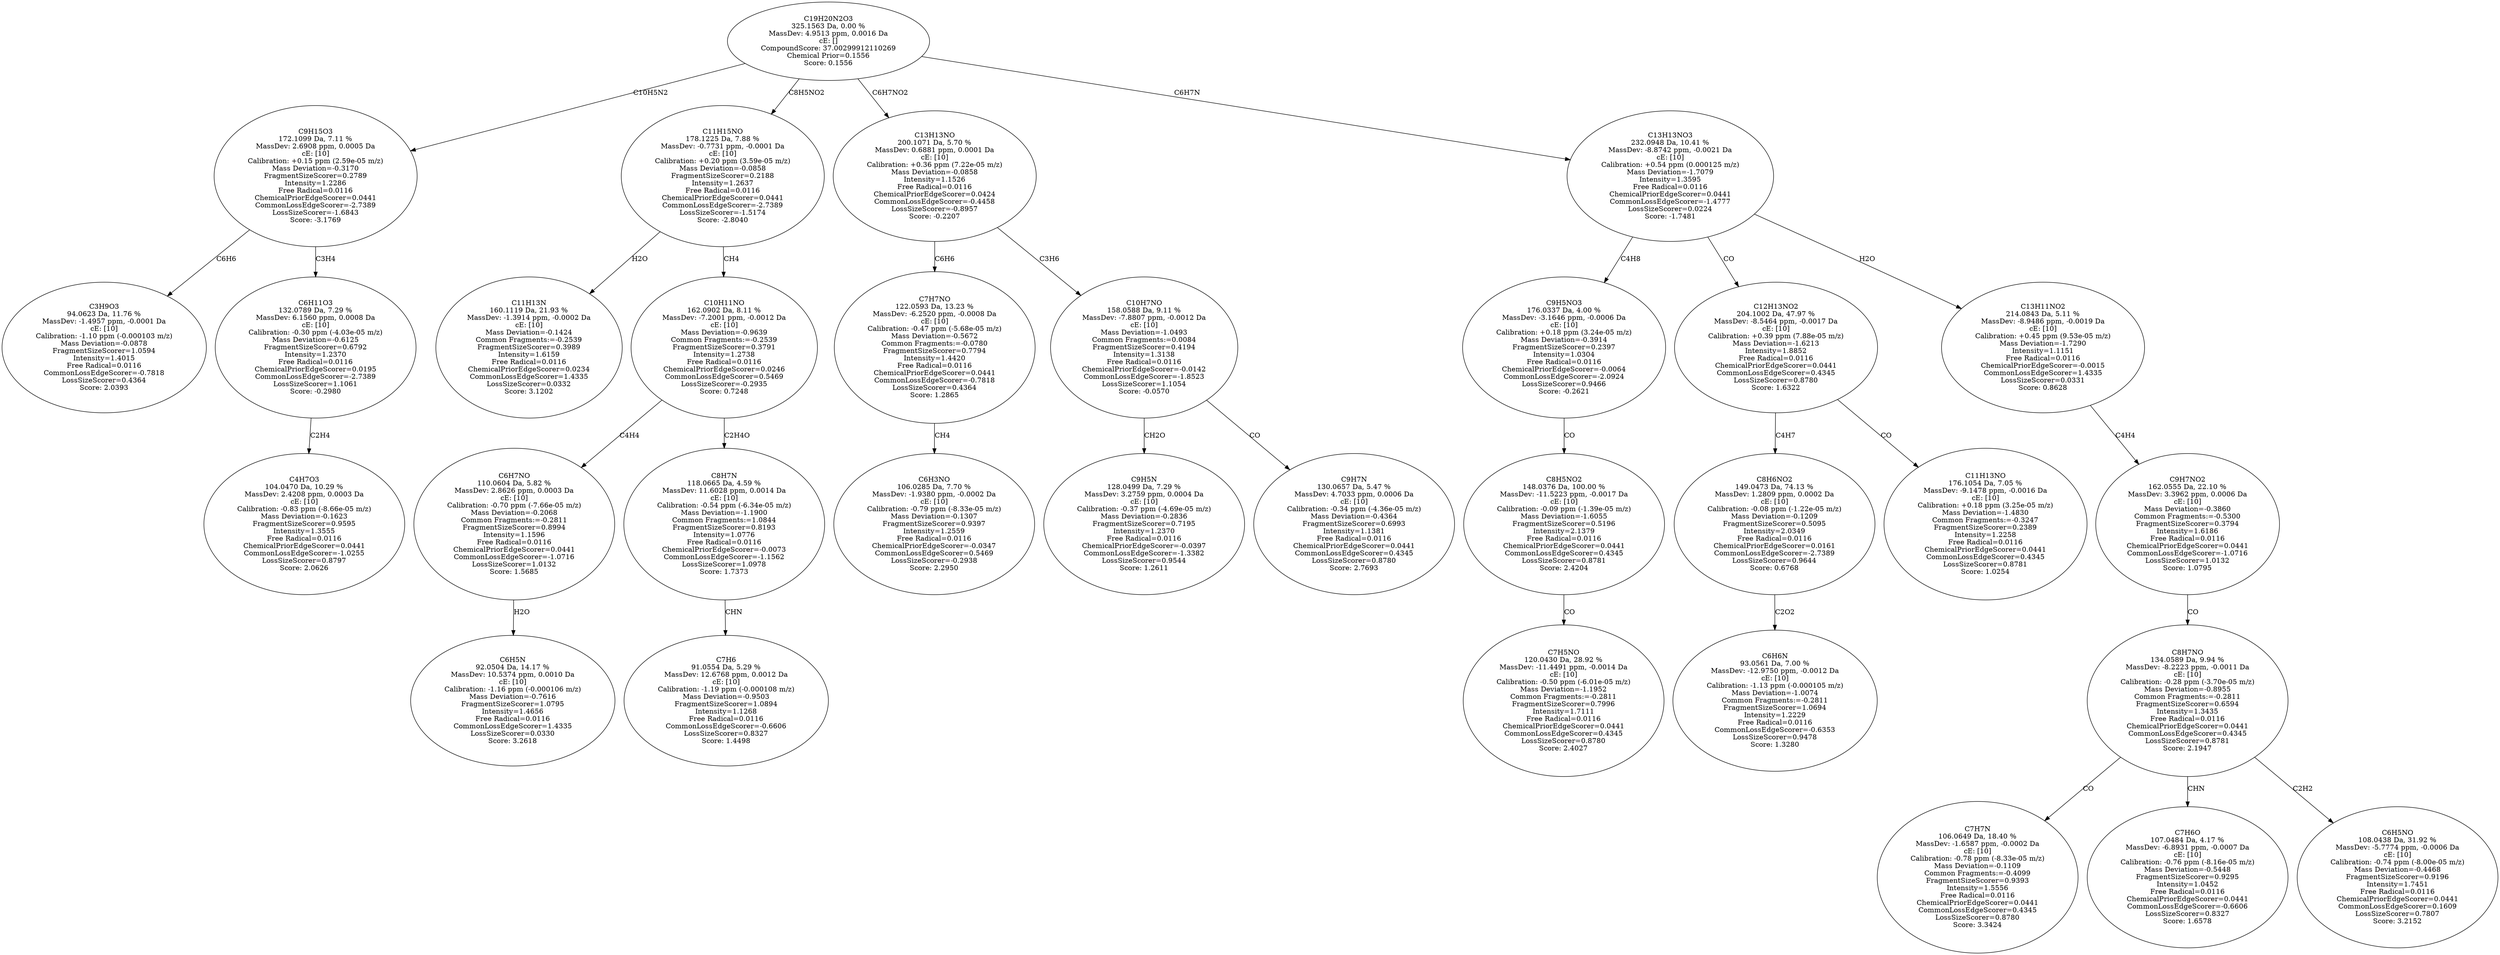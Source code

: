 strict digraph {
v1 [label="C3H9O3\n94.0623 Da, 11.76 %\nMassDev: -1.4957 ppm, -0.0001 Da\ncE: [10]\nCalibration: -1.10 ppm (-0.000103 m/z)\nMass Deviation=-0.0878\nFragmentSizeScorer=1.0594\nIntensity=1.4015\nFree Radical=0.0116\nCommonLossEdgeScorer=-0.7818\nLossSizeScorer=0.4364\nScore: 2.0393"];
v2 [label="C4H7O3\n104.0470 Da, 10.29 %\nMassDev: 2.4208 ppm, 0.0003 Da\ncE: [10]\nCalibration: -0.83 ppm (-8.66e-05 m/z)\nMass Deviation=-0.1623\nFragmentSizeScorer=0.9595\nIntensity=1.3555\nFree Radical=0.0116\nChemicalPriorEdgeScorer=0.0441\nCommonLossEdgeScorer=-1.0255\nLossSizeScorer=0.8797\nScore: 2.0626"];
v3 [label="C6H11O3\n132.0789 Da, 7.29 %\nMassDev: 6.1560 ppm, 0.0008 Da\ncE: [10]\nCalibration: -0.30 ppm (-4.03e-05 m/z)\nMass Deviation=-0.6125\nFragmentSizeScorer=0.6792\nIntensity=1.2370\nFree Radical=0.0116\nChemicalPriorEdgeScorer=0.0195\nCommonLossEdgeScorer=-2.7389\nLossSizeScorer=1.1061\nScore: -0.2980"];
v4 [label="C9H15O3\n172.1099 Da, 7.11 %\nMassDev: 2.6908 ppm, 0.0005 Da\ncE: [10]\nCalibration: +0.15 ppm (2.59e-05 m/z)\nMass Deviation=-0.3170\nFragmentSizeScorer=0.2789\nIntensity=1.2286\nFree Radical=0.0116\nChemicalPriorEdgeScorer=0.0441\nCommonLossEdgeScorer=-2.7389\nLossSizeScorer=-1.6843\nScore: -3.1769"];
v5 [label="C11H13N\n160.1119 Da, 21.93 %\nMassDev: -1.3914 ppm, -0.0002 Da\ncE: [10]\nMass Deviation=-0.1424\nCommon Fragments:=-0.2539\nFragmentSizeScorer=0.3989\nIntensity=1.6159\nFree Radical=0.0116\nChemicalPriorEdgeScorer=0.0234\nCommonLossEdgeScorer=1.4335\nLossSizeScorer=0.0332\nScore: 3.1202"];
v6 [label="C6H5N\n92.0504 Da, 14.17 %\nMassDev: 10.5374 ppm, 0.0010 Da\ncE: [10]\nCalibration: -1.16 ppm (-0.000106 m/z)\nMass Deviation=-0.7616\nFragmentSizeScorer=1.0795\nIntensity=1.4656\nFree Radical=0.0116\nCommonLossEdgeScorer=1.4335\nLossSizeScorer=0.0330\nScore: 3.2618"];
v7 [label="C6H7NO\n110.0604 Da, 5.82 %\nMassDev: 2.8626 ppm, 0.0003 Da\ncE: [10]\nCalibration: -0.70 ppm (-7.66e-05 m/z)\nMass Deviation=-0.2068\nCommon Fragments:=-0.2811\nFragmentSizeScorer=0.8994\nIntensity=1.1596\nFree Radical=0.0116\nChemicalPriorEdgeScorer=0.0441\nCommonLossEdgeScorer=-1.0716\nLossSizeScorer=1.0132\nScore: 1.5685"];
v8 [label="C7H6\n91.0554 Da, 5.29 %\nMassDev: 12.6768 ppm, 0.0012 Da\ncE: [10]\nCalibration: -1.19 ppm (-0.000108 m/z)\nMass Deviation=-0.9503\nFragmentSizeScorer=1.0894\nIntensity=1.1268\nFree Radical=0.0116\nCommonLossEdgeScorer=-0.6606\nLossSizeScorer=0.8327\nScore: 1.4498"];
v9 [label="C8H7N\n118.0665 Da, 4.59 %\nMassDev: 11.6028 ppm, 0.0014 Da\ncE: [10]\nCalibration: -0.54 ppm (-6.34e-05 m/z)\nMass Deviation=-1.1900\nCommon Fragments:=1.0844\nFragmentSizeScorer=0.8193\nIntensity=1.0776\nFree Radical=0.0116\nChemicalPriorEdgeScorer=-0.0073\nCommonLossEdgeScorer=-1.1562\nLossSizeScorer=1.0978\nScore: 1.7373"];
v10 [label="C10H11NO\n162.0902 Da, 8.11 %\nMassDev: -7.2001 ppm, -0.0012 Da\ncE: [10]\nMass Deviation=-0.9639\nCommon Fragments:=-0.2539\nFragmentSizeScorer=0.3791\nIntensity=1.2738\nFree Radical=0.0116\nChemicalPriorEdgeScorer=0.0246\nCommonLossEdgeScorer=0.5469\nLossSizeScorer=-0.2935\nScore: 0.7248"];
v11 [label="C11H15NO\n178.1225 Da, 7.88 %\nMassDev: -0.7731 ppm, -0.0001 Da\ncE: [10]\nCalibration: +0.20 ppm (3.59e-05 m/z)\nMass Deviation=-0.0858\nFragmentSizeScorer=0.2188\nIntensity=1.2637\nFree Radical=0.0116\nChemicalPriorEdgeScorer=0.0441\nCommonLossEdgeScorer=-2.7389\nLossSizeScorer=-1.5174\nScore: -2.8040"];
v12 [label="C6H3NO\n106.0285 Da, 7.70 %\nMassDev: -1.9380 ppm, -0.0002 Da\ncE: [10]\nCalibration: -0.79 ppm (-8.33e-05 m/z)\nMass Deviation=-0.1307\nFragmentSizeScorer=0.9397\nIntensity=1.2559\nFree Radical=0.0116\nChemicalPriorEdgeScorer=-0.0347\nCommonLossEdgeScorer=0.5469\nLossSizeScorer=-0.2938\nScore: 2.2950"];
v13 [label="C7H7NO\n122.0593 Da, 13.23 %\nMassDev: -6.2520 ppm, -0.0008 Da\ncE: [10]\nCalibration: -0.47 ppm (-5.68e-05 m/z)\nMass Deviation=-0.5672\nCommon Fragments:=-0.0780\nFragmentSizeScorer=0.7794\nIntensity=1.4420\nFree Radical=0.0116\nChemicalPriorEdgeScorer=0.0441\nCommonLossEdgeScorer=-0.7818\nLossSizeScorer=0.4364\nScore: 1.2865"];
v14 [label="C9H5N\n128.0499 Da, 7.29 %\nMassDev: 3.2759 ppm, 0.0004 Da\ncE: [10]\nCalibration: -0.37 ppm (-4.69e-05 m/z)\nMass Deviation=-0.2836\nFragmentSizeScorer=0.7195\nIntensity=1.2370\nFree Radical=0.0116\nChemicalPriorEdgeScorer=-0.0397\nCommonLossEdgeScorer=-1.3382\nLossSizeScorer=0.9544\nScore: 1.2611"];
v15 [label="C9H7N\n130.0657 Da, 5.47 %\nMassDev: 4.7033 ppm, 0.0006 Da\ncE: [10]\nCalibration: -0.34 ppm (-4.36e-05 m/z)\nMass Deviation=-0.4364\nFragmentSizeScorer=0.6993\nIntensity=1.1381\nFree Radical=0.0116\nChemicalPriorEdgeScorer=0.0441\nCommonLossEdgeScorer=0.4345\nLossSizeScorer=0.8780\nScore: 2.7693"];
v16 [label="C10H7NO\n158.0588 Da, 9.11 %\nMassDev: -7.8807 ppm, -0.0012 Da\ncE: [10]\nMass Deviation=-1.0493\nCommon Fragments:=0.0084\nFragmentSizeScorer=0.4194\nIntensity=1.3138\nFree Radical=0.0116\nChemicalPriorEdgeScorer=-0.0142\nCommonLossEdgeScorer=-1.8523\nLossSizeScorer=1.1054\nScore: -0.0570"];
v17 [label="C13H13NO\n200.1071 Da, 5.70 %\nMassDev: 0.6881 ppm, 0.0001 Da\ncE: [10]\nCalibration: +0.36 ppm (7.22e-05 m/z)\nMass Deviation=-0.0858\nIntensity=1.1526\nFree Radical=0.0116\nChemicalPriorEdgeScorer=0.0424\nCommonLossEdgeScorer=-0.4458\nLossSizeScorer=-0.8957\nScore: -0.2207"];
v18 [label="C7H5NO\n120.0430 Da, 28.92 %\nMassDev: -11.4491 ppm, -0.0014 Da\ncE: [10]\nCalibration: -0.50 ppm (-6.01e-05 m/z)\nMass Deviation=-1.1952\nCommon Fragments:=-0.2811\nFragmentSizeScorer=0.7996\nIntensity=1.7111\nFree Radical=0.0116\nChemicalPriorEdgeScorer=0.0441\nCommonLossEdgeScorer=0.4345\nLossSizeScorer=0.8780\nScore: 2.4027"];
v19 [label="C8H5NO2\n148.0376 Da, 100.00 %\nMassDev: -11.5223 ppm, -0.0017 Da\ncE: [10]\nCalibration: -0.09 ppm (-1.39e-05 m/z)\nMass Deviation=-1.6055\nFragmentSizeScorer=0.5196\nIntensity=2.1379\nFree Radical=0.0116\nChemicalPriorEdgeScorer=0.0441\nCommonLossEdgeScorer=0.4345\nLossSizeScorer=0.8781\nScore: 2.4204"];
v20 [label="C9H5NO3\n176.0337 Da, 4.00 %\nMassDev: -3.1646 ppm, -0.0006 Da\ncE: [10]\nCalibration: +0.18 ppm (3.24e-05 m/z)\nMass Deviation=-0.3914\nFragmentSizeScorer=0.2397\nIntensity=1.0304\nFree Radical=0.0116\nChemicalPriorEdgeScorer=-0.0064\nCommonLossEdgeScorer=-2.0924\nLossSizeScorer=0.9466\nScore: -0.2621"];
v21 [label="C6H6N\n93.0561 Da, 7.00 %\nMassDev: -12.9750 ppm, -0.0012 Da\ncE: [10]\nCalibration: -1.13 ppm (-0.000105 m/z)\nMass Deviation=-1.0074\nCommon Fragments:=-0.2811\nFragmentSizeScorer=1.0694\nIntensity=1.2229\nFree Radical=0.0116\nCommonLossEdgeScorer=-0.6353\nLossSizeScorer=0.9478\nScore: 1.3280"];
v22 [label="C8H6NO2\n149.0473 Da, 74.13 %\nMassDev: 1.2809 ppm, 0.0002 Da\ncE: [10]\nCalibration: -0.08 ppm (-1.22e-05 m/z)\nMass Deviation=-0.1209\nFragmentSizeScorer=0.5095\nIntensity=2.0349\nFree Radical=0.0116\nChemicalPriorEdgeScorer=0.0161\nCommonLossEdgeScorer=-2.7389\nLossSizeScorer=0.9644\nScore: 0.6768"];
v23 [label="C11H13NO\n176.1054 Da, 7.05 %\nMassDev: -9.1478 ppm, -0.0016 Da\ncE: [10]\nCalibration: +0.18 ppm (3.25e-05 m/z)\nMass Deviation=-1.4830\nCommon Fragments:=-0.3247\nFragmentSizeScorer=0.2389\nIntensity=1.2258\nFree Radical=0.0116\nChemicalPriorEdgeScorer=0.0441\nCommonLossEdgeScorer=0.4345\nLossSizeScorer=0.8781\nScore: 1.0254"];
v24 [label="C12H13NO2\n204.1002 Da, 47.97 %\nMassDev: -8.5464 ppm, -0.0017 Da\ncE: [10]\nCalibration: +0.39 ppm (7.88e-05 m/z)\nMass Deviation=-1.6213\nIntensity=1.8852\nFree Radical=0.0116\nChemicalPriorEdgeScorer=0.0441\nCommonLossEdgeScorer=0.4345\nLossSizeScorer=0.8780\nScore: 1.6322"];
v25 [label="C7H7N\n106.0649 Da, 18.40 %\nMassDev: -1.6587 ppm, -0.0002 Da\ncE: [10]\nCalibration: -0.78 ppm (-8.33e-05 m/z)\nMass Deviation=-0.1109\nCommon Fragments:=-0.4099\nFragmentSizeScorer=0.9393\nIntensity=1.5556\nFree Radical=0.0116\nChemicalPriorEdgeScorer=0.0441\nCommonLossEdgeScorer=0.4345\nLossSizeScorer=0.8780\nScore: 3.3424"];
v26 [label="C7H6O\n107.0484 Da, 4.17 %\nMassDev: -6.8931 ppm, -0.0007 Da\ncE: [10]\nCalibration: -0.76 ppm (-8.16e-05 m/z)\nMass Deviation=-0.5448\nFragmentSizeScorer=0.9295\nIntensity=1.0452\nFree Radical=0.0116\nChemicalPriorEdgeScorer=0.0441\nCommonLossEdgeScorer=-0.6606\nLossSizeScorer=0.8327\nScore: 1.6578"];
v27 [label="C6H5NO\n108.0438 Da, 31.92 %\nMassDev: -5.7774 ppm, -0.0006 Da\ncE: [10]\nCalibration: -0.74 ppm (-8.00e-05 m/z)\nMass Deviation=-0.4468\nFragmentSizeScorer=0.9196\nIntensity=1.7451\nFree Radical=0.0116\nChemicalPriorEdgeScorer=0.0441\nCommonLossEdgeScorer=0.1609\nLossSizeScorer=0.7807\nScore: 3.2152"];
v28 [label="C8H7NO\n134.0589 Da, 9.94 %\nMassDev: -8.2223 ppm, -0.0011 Da\ncE: [10]\nCalibration: -0.28 ppm (-3.70e-05 m/z)\nMass Deviation=-0.8955\nCommon Fragments:=-0.2811\nFragmentSizeScorer=0.6594\nIntensity=1.3435\nFree Radical=0.0116\nChemicalPriorEdgeScorer=0.0441\nCommonLossEdgeScorer=0.4345\nLossSizeScorer=0.8781\nScore: 2.1947"];
v29 [label="C9H7NO2\n162.0555 Da, 22.10 %\nMassDev: 3.3962 ppm, 0.0006 Da\ncE: [10]\nMass Deviation=-0.3860\nCommon Fragments:=-0.5300\nFragmentSizeScorer=0.3794\nIntensity=1.6186\nFree Radical=0.0116\nChemicalPriorEdgeScorer=0.0441\nCommonLossEdgeScorer=-1.0716\nLossSizeScorer=1.0132\nScore: 1.0795"];
v30 [label="C13H11NO2\n214.0843 Da, 5.11 %\nMassDev: -8.9486 ppm, -0.0019 Da\ncE: [10]\nCalibration: +0.45 ppm (9.53e-05 m/z)\nMass Deviation=-1.7290\nIntensity=1.1151\nFree Radical=0.0116\nChemicalPriorEdgeScorer=-0.0015\nCommonLossEdgeScorer=1.4335\nLossSizeScorer=0.0331\nScore: 0.8628"];
v31 [label="C13H13NO3\n232.0948 Da, 10.41 %\nMassDev: -8.8742 ppm, -0.0021 Da\ncE: [10]\nCalibration: +0.54 ppm (0.000125 m/z)\nMass Deviation=-1.7079\nIntensity=1.3595\nFree Radical=0.0116\nChemicalPriorEdgeScorer=0.0441\nCommonLossEdgeScorer=-1.4777\nLossSizeScorer=0.0224\nScore: -1.7481"];
v32 [label="C19H20N2O3\n325.1563 Da, 0.00 %\nMassDev: 4.9513 ppm, 0.0016 Da\ncE: []\nCompoundScore: 37.00299912110269\nChemical Prior=0.1556\nScore: 0.1556"];
v4 -> v1 [label="C6H6"];
v3 -> v2 [label="C2H4"];
v4 -> v3 [label="C3H4"];
v32 -> v4 [label="C10H5N2"];
v11 -> v5 [label="H2O"];
v7 -> v6 [label="H2O"];
v10 -> v7 [label="C4H4"];
v9 -> v8 [label="CHN"];
v10 -> v9 [label="C2H4O"];
v11 -> v10 [label="CH4"];
v32 -> v11 [label="C8H5NO2"];
v13 -> v12 [label="CH4"];
v17 -> v13 [label="C6H6"];
v16 -> v14 [label="CH2O"];
v16 -> v15 [label="CO"];
v17 -> v16 [label="C3H6"];
v32 -> v17 [label="C6H7NO2"];
v19 -> v18 [label="CO"];
v20 -> v19 [label="CO"];
v31 -> v20 [label="C4H8"];
v22 -> v21 [label="C2O2"];
v24 -> v22 [label="C4H7"];
v24 -> v23 [label="CO"];
v31 -> v24 [label="CO"];
v28 -> v25 [label="CO"];
v28 -> v26 [label="CHN"];
v28 -> v27 [label="C2H2"];
v29 -> v28 [label="CO"];
v30 -> v29 [label="C4H4"];
v31 -> v30 [label="H2O"];
v32 -> v31 [label="C6H7N"];
}